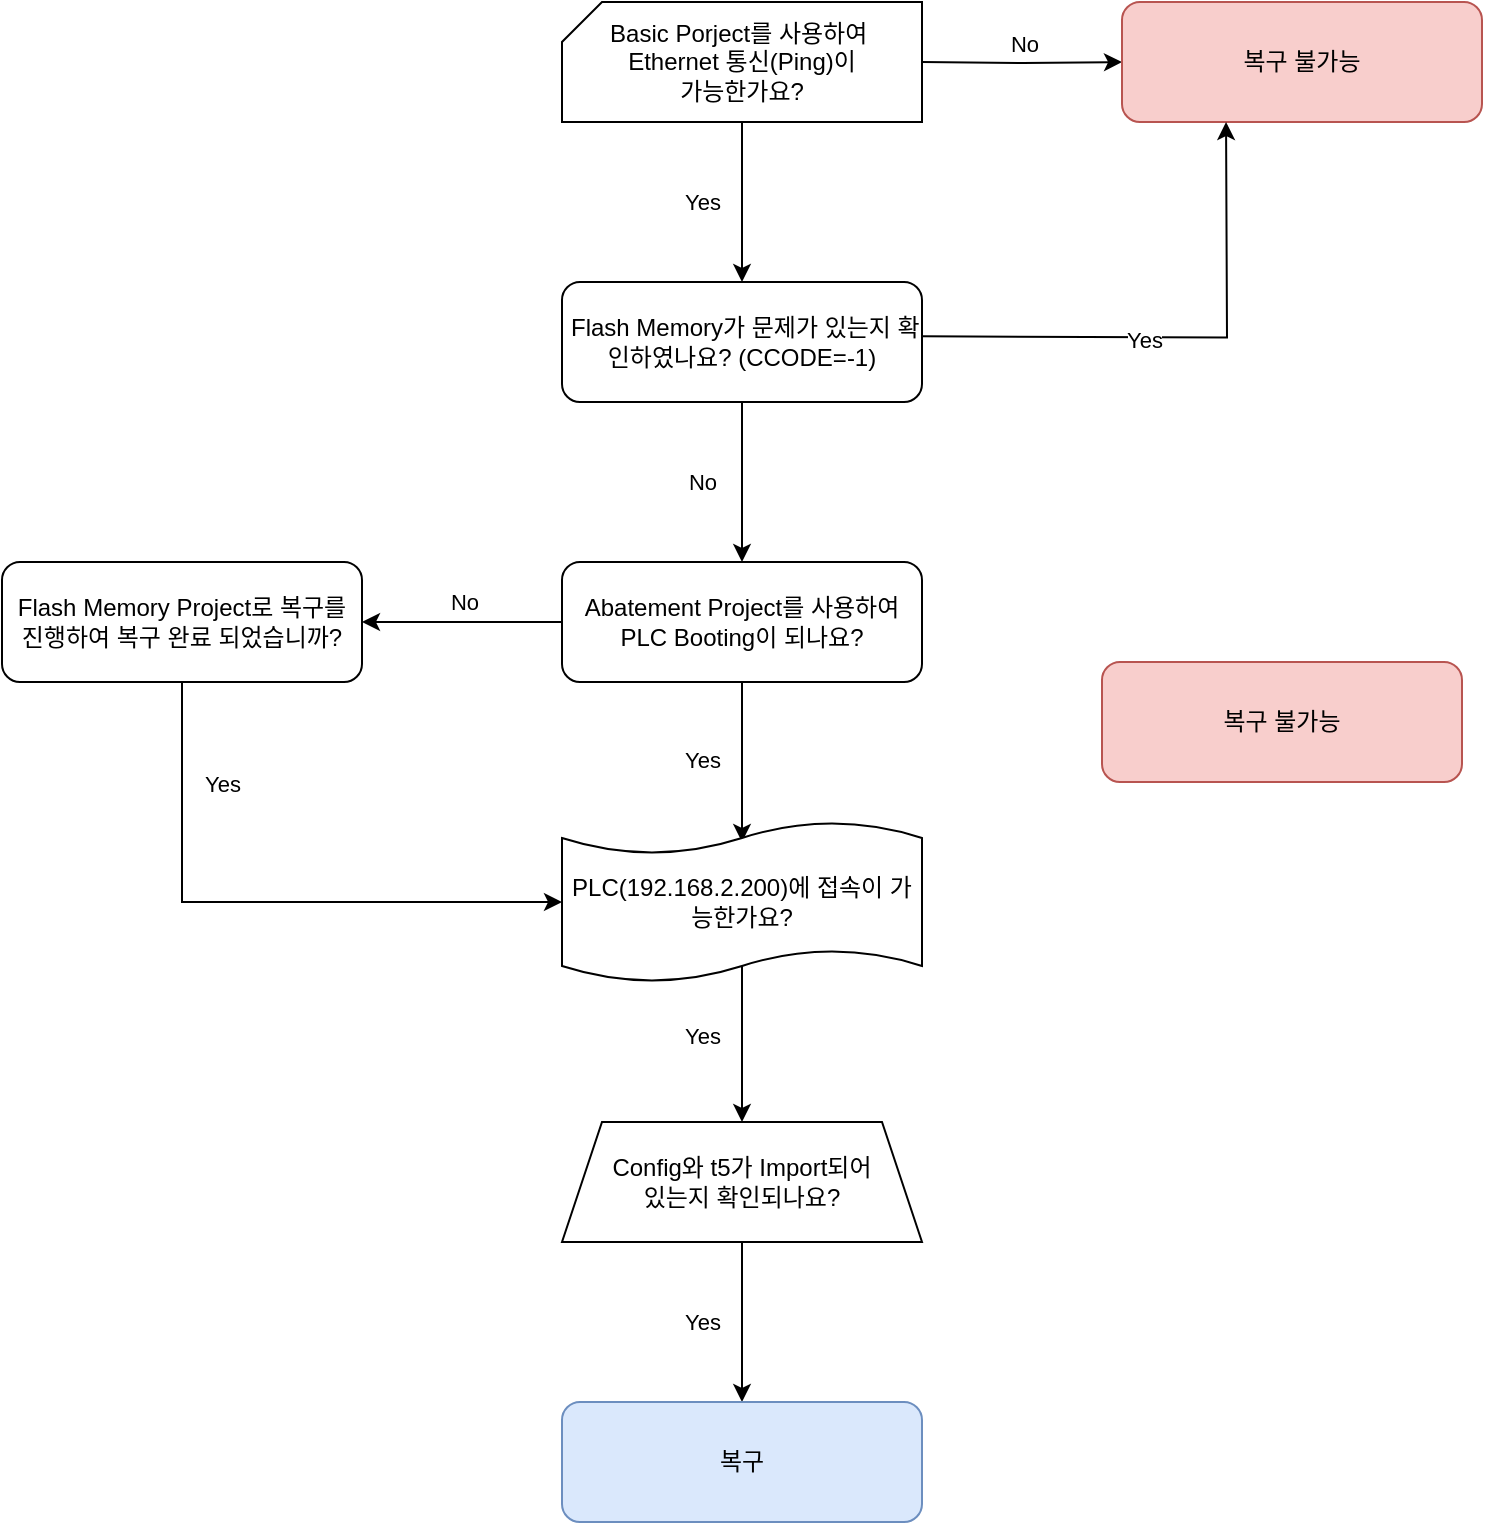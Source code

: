 <mxfile version="22.1.21" type="github">
  <diagram id="C5RBs43oDa-KdzZeNtuy" name="Page-1">
    <mxGraphModel dx="2515" dy="933" grid="1" gridSize="10" guides="1" tooltips="1" connect="1" arrows="1" fold="1" page="1" pageScale="1" pageWidth="827" pageHeight="1169" math="0" shadow="0">
      <root>
        <mxCell id="WIyWlLk6GJQsqaUBKTNV-0" />
        <mxCell id="WIyWlLk6GJQsqaUBKTNV-1" parent="WIyWlLk6GJQsqaUBKTNV-0" />
        <mxCell id="lrJF7BD7MlawXil0EtXN-1" style="edgeStyle=orthogonalEdgeStyle;rounded=0;orthogonalLoop=1;jettySize=auto;html=1;entryX=0;entryY=0.5;entryDx=0;entryDy=0;" parent="WIyWlLk6GJQsqaUBKTNV-1" target="lrJF7BD7MlawXil0EtXN-0" edge="1">
          <mxGeometry relative="1" as="geometry">
            <mxPoint x="330" y="90" as="sourcePoint" />
          </mxGeometry>
        </mxCell>
        <mxCell id="lrJF7BD7MlawXil0EtXN-2" value="No" style="edgeLabel;html=1;align=center;verticalAlign=middle;resizable=0;points=[];" parent="lrJF7BD7MlawXil0EtXN-1" vertex="1" connectable="0">
          <mxGeometry x="-0.305" y="-2" relative="1" as="geometry">
            <mxPoint x="16" y="-12" as="offset" />
          </mxGeometry>
        </mxCell>
        <mxCell id="lrJF7BD7MlawXil0EtXN-0" value="복구 불가능" style="rounded=1;whiteSpace=wrap;html=1;fillColor=#f8cecc;strokeColor=#b85450;" parent="WIyWlLk6GJQsqaUBKTNV-1" vertex="1">
          <mxGeometry x="430" y="60" width="180" height="60" as="geometry" />
        </mxCell>
        <mxCell id="lrJF7BD7MlawXil0EtXN-16" value="" style="edgeStyle=orthogonalEdgeStyle;rounded=0;orthogonalLoop=1;jettySize=auto;html=1;" parent="WIyWlLk6GJQsqaUBKTNV-1" source="lrJF7BD7MlawXil0EtXN-4" edge="1">
          <mxGeometry relative="1" as="geometry">
            <mxPoint x="240" y="480" as="targetPoint" />
          </mxGeometry>
        </mxCell>
        <mxCell id="lrJF7BD7MlawXil0EtXN-17" value="Yes" style="edgeLabel;html=1;align=center;verticalAlign=middle;resizable=0;points=[];" parent="lrJF7BD7MlawXil0EtXN-16" vertex="1" connectable="0">
          <mxGeometry x="-0.041" y="-1" relative="1" as="geometry">
            <mxPoint x="-19" as="offset" />
          </mxGeometry>
        </mxCell>
        <mxCell id="SJBE8RgiYm7MNXT5QFxj-24" value="" style="edgeStyle=orthogonalEdgeStyle;rounded=0;orthogonalLoop=1;jettySize=auto;html=1;" edge="1" parent="WIyWlLk6GJQsqaUBKTNV-1" source="lrJF7BD7MlawXil0EtXN-4" target="SJBE8RgiYm7MNXT5QFxj-23">
          <mxGeometry relative="1" as="geometry" />
        </mxCell>
        <mxCell id="SJBE8RgiYm7MNXT5QFxj-25" value="No" style="edgeLabel;html=1;align=center;verticalAlign=middle;resizable=0;points=[];" vertex="1" connectable="0" parent="SJBE8RgiYm7MNXT5QFxj-24">
          <mxGeometry x="-0.389" relative="1" as="geometry">
            <mxPoint x="-19" y="-10" as="offset" />
          </mxGeometry>
        </mxCell>
        <mxCell id="lrJF7BD7MlawXil0EtXN-4" value="Abatement Project를 사용하여 PLC Booting이 되나요?" style="rounded=1;whiteSpace=wrap;html=1;" parent="WIyWlLk6GJQsqaUBKTNV-1" vertex="1">
          <mxGeometry x="150" y="340" width="180" height="60" as="geometry" />
        </mxCell>
        <mxCell id="lrJF7BD7MlawXil0EtXN-25" value="" style="edgeStyle=orthogonalEdgeStyle;rounded=0;orthogonalLoop=1;jettySize=auto;html=1;" parent="WIyWlLk6GJQsqaUBKTNV-1" edge="1">
          <mxGeometry relative="1" as="geometry">
            <mxPoint x="240" y="620" as="targetPoint" />
            <mxPoint x="240" y="540" as="sourcePoint" />
          </mxGeometry>
        </mxCell>
        <mxCell id="lrJF7BD7MlawXil0EtXN-39" value="Yes" style="edgeLabel;html=1;align=center;verticalAlign=middle;resizable=0;points=[];" parent="lrJF7BD7MlawXil0EtXN-25" vertex="1" connectable="0">
          <mxGeometry x="-0.082" relative="1" as="geometry">
            <mxPoint x="-20" as="offset" />
          </mxGeometry>
        </mxCell>
        <mxCell id="lrJF7BD7MlawXil0EtXN-38" value="" style="edgeStyle=orthogonalEdgeStyle;rounded=0;orthogonalLoop=1;jettySize=auto;html=1;" parent="WIyWlLk6GJQsqaUBKTNV-1" edge="1">
          <mxGeometry relative="1" as="geometry">
            <mxPoint x="240" y="680" as="sourcePoint" />
            <mxPoint x="240" y="760" as="targetPoint" />
          </mxGeometry>
        </mxCell>
        <mxCell id="lrJF7BD7MlawXil0EtXN-45" value="Yes" style="edgeLabel;html=1;align=center;verticalAlign=middle;resizable=0;points=[];" parent="lrJF7BD7MlawXil0EtXN-38" vertex="1" connectable="0">
          <mxGeometry x="0.044" y="-2" relative="1" as="geometry">
            <mxPoint x="-18" y="-2" as="offset" />
          </mxGeometry>
        </mxCell>
        <mxCell id="lrJF7BD7MlawXil0EtXN-76" value="PLC(192.168.2.200)에 접속이 가능한가요?" style="shape=tape;whiteSpace=wrap;html=1;size=0.2;" parent="WIyWlLk6GJQsqaUBKTNV-1" vertex="1">
          <mxGeometry x="150" y="470" width="180" height="80" as="geometry" />
        </mxCell>
        <mxCell id="lrJF7BD7MlawXil0EtXN-79" value="Config와 t5가 Import되어&lt;br&gt;있는지 확인되나요?" style="shape=trapezoid;perimeter=trapezoidPerimeter;whiteSpace=wrap;html=1;fixedSize=1;" parent="WIyWlLk6GJQsqaUBKTNV-1" vertex="1">
          <mxGeometry x="150" y="620" width="180" height="60" as="geometry" />
        </mxCell>
        <mxCell id="SJBE8RgiYm7MNXT5QFxj-10" style="edgeStyle=orthogonalEdgeStyle;rounded=0;orthogonalLoop=1;jettySize=auto;html=1;entryX=0.5;entryY=0;entryDx=0;entryDy=0;" edge="1" parent="WIyWlLk6GJQsqaUBKTNV-1" source="lrJF7BD7MlawXil0EtXN-80" target="SJBE8RgiYm7MNXT5QFxj-9">
          <mxGeometry relative="1" as="geometry" />
        </mxCell>
        <mxCell id="SJBE8RgiYm7MNXT5QFxj-17" value="Yes" style="edgeLabel;html=1;align=center;verticalAlign=middle;resizable=0;points=[];" vertex="1" connectable="0" parent="SJBE8RgiYm7MNXT5QFxj-10">
          <mxGeometry x="-0.332" y="-2" relative="1" as="geometry">
            <mxPoint x="-18" y="13" as="offset" />
          </mxGeometry>
        </mxCell>
        <mxCell id="lrJF7BD7MlawXil0EtXN-80" value="Basic Porject를 사용하여&amp;nbsp; Ethernet 통신(Ping)이&lt;br&gt;가능한가요?" style="verticalLabelPosition=middle;verticalAlign=middle;html=1;shape=card;whiteSpace=wrap;size=20;arcSize=12;labelPosition=center;align=center;" parent="WIyWlLk6GJQsqaUBKTNV-1" vertex="1">
          <mxGeometry x="150" y="60" width="180" height="60" as="geometry" />
        </mxCell>
        <mxCell id="SJBE8RgiYm7MNXT5QFxj-16" value="" style="edgeStyle=orthogonalEdgeStyle;rounded=0;orthogonalLoop=1;jettySize=auto;html=1;" edge="1" parent="WIyWlLk6GJQsqaUBKTNV-1" source="SJBE8RgiYm7MNXT5QFxj-9" target="lrJF7BD7MlawXil0EtXN-4">
          <mxGeometry relative="1" as="geometry" />
        </mxCell>
        <mxCell id="SJBE8RgiYm7MNXT5QFxj-19" value="No" style="edgeLabel;html=1;align=center;verticalAlign=middle;resizable=0;points=[];" vertex="1" connectable="0" parent="SJBE8RgiYm7MNXT5QFxj-16">
          <mxGeometry x="0.265" y="3" relative="1" as="geometry">
            <mxPoint x="-23" y="-11" as="offset" />
          </mxGeometry>
        </mxCell>
        <mxCell id="SJBE8RgiYm7MNXT5QFxj-9" value="&amp;nbsp;Flash Memory가 문제가 있는지 확인하였나요? (CCODE=-1)" style="rounded=1;whiteSpace=wrap;html=1;" vertex="1" parent="WIyWlLk6GJQsqaUBKTNV-1">
          <mxGeometry x="150" y="200" width="180" height="60" as="geometry" />
        </mxCell>
        <mxCell id="SJBE8RgiYm7MNXT5QFxj-11" style="edgeStyle=orthogonalEdgeStyle;rounded=0;orthogonalLoop=1;jettySize=auto;html=1;entryX=0.289;entryY=1.047;entryDx=0;entryDy=0;entryPerimeter=0;" edge="1" parent="WIyWlLk6GJQsqaUBKTNV-1">
          <mxGeometry relative="1" as="geometry">
            <mxPoint x="330" y="227.18" as="sourcePoint" />
            <mxPoint x="482.02" y="120" as="targetPoint" />
          </mxGeometry>
        </mxCell>
        <mxCell id="SJBE8RgiYm7MNXT5QFxj-18" value="Yes" style="edgeLabel;html=1;align=center;verticalAlign=middle;resizable=0;points=[];" vertex="1" connectable="0" parent="SJBE8RgiYm7MNXT5QFxj-11">
          <mxGeometry x="-0.147" y="-1" relative="1" as="geometry">
            <mxPoint as="offset" />
          </mxGeometry>
        </mxCell>
        <mxCell id="SJBE8RgiYm7MNXT5QFxj-23" value="Flash Memory Project로 복구를 진행하여 복구 완료 되었습니까?" style="rounded=1;whiteSpace=wrap;html=1;" vertex="1" parent="WIyWlLk6GJQsqaUBKTNV-1">
          <mxGeometry x="-130" y="340" width="180" height="60" as="geometry" />
        </mxCell>
        <mxCell id="SJBE8RgiYm7MNXT5QFxj-26" style="edgeStyle=orthogonalEdgeStyle;rounded=0;orthogonalLoop=1;jettySize=auto;html=1;entryX=0;entryY=0.5;entryDx=0;entryDy=0;entryPerimeter=0;" edge="1" parent="WIyWlLk6GJQsqaUBKTNV-1" source="SJBE8RgiYm7MNXT5QFxj-23" target="lrJF7BD7MlawXil0EtXN-76">
          <mxGeometry relative="1" as="geometry">
            <Array as="points">
              <mxPoint x="-40" y="510" />
            </Array>
          </mxGeometry>
        </mxCell>
        <mxCell id="SJBE8RgiYm7MNXT5QFxj-29" value="Yes" style="edgeLabel;html=1;align=center;verticalAlign=middle;resizable=0;points=[];" vertex="1" connectable="0" parent="SJBE8RgiYm7MNXT5QFxj-26">
          <mxGeometry x="-0.663" y="1" relative="1" as="geometry">
            <mxPoint x="19" as="offset" />
          </mxGeometry>
        </mxCell>
        <mxCell id="SJBE8RgiYm7MNXT5QFxj-27" value="복구" style="rounded=1;whiteSpace=wrap;html=1;fillColor=#dae8fc;strokeColor=#6c8ebf;" vertex="1" parent="WIyWlLk6GJQsqaUBKTNV-1">
          <mxGeometry x="150" y="760" width="180" height="60" as="geometry" />
        </mxCell>
        <mxCell id="SJBE8RgiYm7MNXT5QFxj-30" value="복구 불가능" style="rounded=1;whiteSpace=wrap;html=1;fillColor=#f8cecc;strokeColor=#b85450;" vertex="1" parent="WIyWlLk6GJQsqaUBKTNV-1">
          <mxGeometry x="420" y="390" width="180" height="60" as="geometry" />
        </mxCell>
      </root>
    </mxGraphModel>
  </diagram>
</mxfile>
